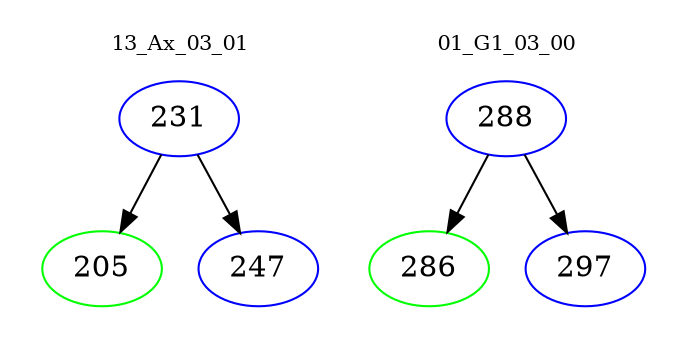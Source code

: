 digraph{
subgraph cluster_0 {
color = white
label = "13_Ax_03_01";
fontsize=10;
T0_231 [label="231", color="blue"]
T0_231 -> T0_205 [color="black"]
T0_205 [label="205", color="green"]
T0_231 -> T0_247 [color="black"]
T0_247 [label="247", color="blue"]
}
subgraph cluster_1 {
color = white
label = "01_G1_03_00";
fontsize=10;
T1_288 [label="288", color="blue"]
T1_288 -> T1_286 [color="black"]
T1_286 [label="286", color="green"]
T1_288 -> T1_297 [color="black"]
T1_297 [label="297", color="blue"]
}
}
